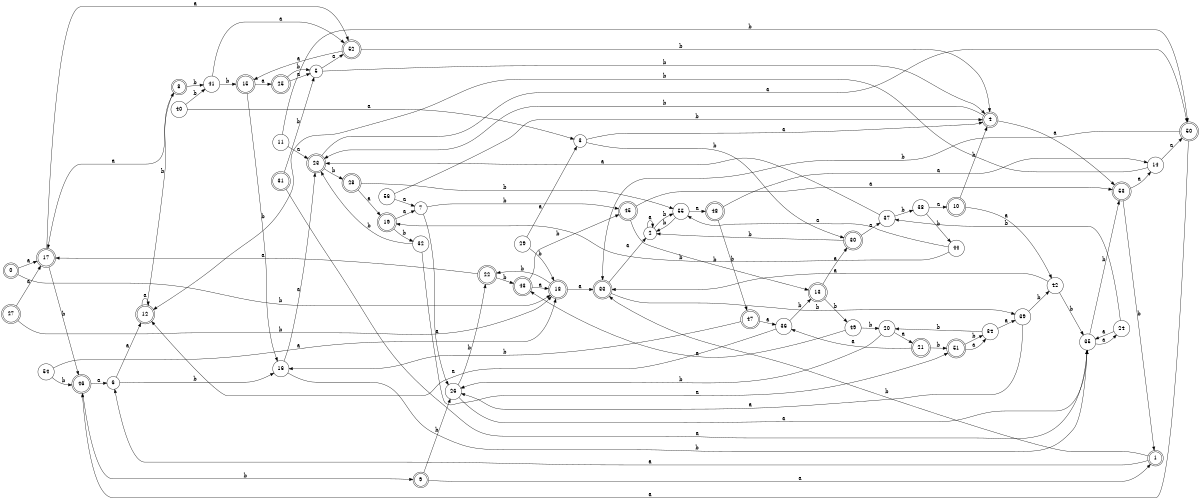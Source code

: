 digraph n46_10 {
__start0 [label="" shape="none"];

rankdir=LR;
size="8,5";

s0 [style="rounded,filled", color="black", fillcolor="white" shape="doublecircle", label="0"];
s1 [style="rounded,filled", color="black", fillcolor="white" shape="doublecircle", label="1"];
s2 [style="filled", color="black", fillcolor="white" shape="circle", label="2"];
s3 [style="filled", color="black", fillcolor="white" shape="circle", label="3"];
s4 [style="rounded,filled", color="black", fillcolor="white" shape="doublecircle", label="4"];
s5 [style="filled", color="black", fillcolor="white" shape="circle", label="5"];
s6 [style="filled", color="black", fillcolor="white" shape="circle", label="6"];
s7 [style="filled", color="black", fillcolor="white" shape="circle", label="7"];
s8 [style="rounded,filled", color="black", fillcolor="white" shape="doublecircle", label="8"];
s9 [style="rounded,filled", color="black", fillcolor="white" shape="doublecircle", label="9"];
s10 [style="rounded,filled", color="black", fillcolor="white" shape="doublecircle", label="10"];
s11 [style="filled", color="black", fillcolor="white" shape="circle", label="11"];
s12 [style="rounded,filled", color="black", fillcolor="white" shape="doublecircle", label="12"];
s13 [style="rounded,filled", color="black", fillcolor="white" shape="doublecircle", label="13"];
s14 [style="filled", color="black", fillcolor="white" shape="circle", label="14"];
s15 [style="rounded,filled", color="black", fillcolor="white" shape="doublecircle", label="15"];
s16 [style="filled", color="black", fillcolor="white" shape="circle", label="16"];
s17 [style="rounded,filled", color="black", fillcolor="white" shape="doublecircle", label="17"];
s18 [style="rounded,filled", color="black", fillcolor="white" shape="doublecircle", label="18"];
s19 [style="rounded,filled", color="black", fillcolor="white" shape="doublecircle", label="19"];
s20 [style="filled", color="black", fillcolor="white" shape="circle", label="20"];
s21 [style="rounded,filled", color="black", fillcolor="white" shape="doublecircle", label="21"];
s22 [style="rounded,filled", color="black", fillcolor="white" shape="doublecircle", label="22"];
s23 [style="rounded,filled", color="black", fillcolor="white" shape="doublecircle", label="23"];
s24 [style="filled", color="black", fillcolor="white" shape="circle", label="24"];
s25 [style="rounded,filled", color="black", fillcolor="white" shape="doublecircle", label="25"];
s26 [style="filled", color="black", fillcolor="white" shape="circle", label="26"];
s27 [style="rounded,filled", color="black", fillcolor="white" shape="doublecircle", label="27"];
s28 [style="rounded,filled", color="black", fillcolor="white" shape="doublecircle", label="28"];
s29 [style="filled", color="black", fillcolor="white" shape="circle", label="29"];
s30 [style="rounded,filled", color="black", fillcolor="white" shape="doublecircle", label="30"];
s31 [style="rounded,filled", color="black", fillcolor="white" shape="doublecircle", label="31"];
s32 [style="filled", color="black", fillcolor="white" shape="circle", label="32"];
s33 [style="rounded,filled", color="black", fillcolor="white" shape="doublecircle", label="33"];
s34 [style="filled", color="black", fillcolor="white" shape="circle", label="34"];
s35 [style="filled", color="black", fillcolor="white" shape="circle", label="35"];
s36 [style="filled", color="black", fillcolor="white" shape="circle", label="36"];
s37 [style="filled", color="black", fillcolor="white" shape="circle", label="37"];
s38 [style="filled", color="black", fillcolor="white" shape="circle", label="38"];
s39 [style="filled", color="black", fillcolor="white" shape="circle", label="39"];
s40 [style="filled", color="black", fillcolor="white" shape="circle", label="40"];
s41 [style="filled", color="black", fillcolor="white" shape="circle", label="41"];
s42 [style="filled", color="black", fillcolor="white" shape="circle", label="42"];
s43 [style="rounded,filled", color="black", fillcolor="white" shape="doublecircle", label="43"];
s44 [style="filled", color="black", fillcolor="white" shape="circle", label="44"];
s45 [style="rounded,filled", color="black", fillcolor="white" shape="doublecircle", label="45"];
s46 [style="rounded,filled", color="black", fillcolor="white" shape="doublecircle", label="46"];
s47 [style="rounded,filled", color="black", fillcolor="white" shape="doublecircle", label="47"];
s48 [style="rounded,filled", color="black", fillcolor="white" shape="doublecircle", label="48"];
s49 [style="filled", color="black", fillcolor="white" shape="circle", label="49"];
s50 [style="rounded,filled", color="black", fillcolor="white" shape="doublecircle", label="50"];
s51 [style="rounded,filled", color="black", fillcolor="white" shape="doublecircle", label="51"];
s52 [style="rounded,filled", color="black", fillcolor="white" shape="doublecircle", label="52"];
s53 [style="rounded,filled", color="black", fillcolor="white" shape="doublecircle", label="53"];
s54 [style="filled", color="black", fillcolor="white" shape="circle", label="54"];
s55 [style="filled", color="black", fillcolor="white" shape="circle", label="55"];
s56 [style="filled", color="black", fillcolor="white" shape="circle", label="56"];
s0 -> s17 [label="a"];
s0 -> s18 [label="b"];
s1 -> s6 [label="a"];
s1 -> s33 [label="b"];
s2 -> s2 [label="a"];
s2 -> s55 [label="b"];
s3 -> s4 [label="a"];
s3 -> s30 [label="b"];
s4 -> s53 [label="a"];
s4 -> s23 [label="b"];
s5 -> s52 [label="a"];
s5 -> s4 [label="b"];
s6 -> s12 [label="a"];
s6 -> s16 [label="b"];
s7 -> s26 [label="a"];
s7 -> s45 [label="b"];
s8 -> s17 [label="a"];
s8 -> s41 [label="b"];
s9 -> s1 [label="a"];
s9 -> s26 [label="b"];
s10 -> s42 [label="a"];
s10 -> s4 [label="b"];
s11 -> s23 [label="a"];
s11 -> s50 [label="b"];
s12 -> s12 [label="a"];
s12 -> s8 [label="b"];
s13 -> s30 [label="a"];
s13 -> s49 [label="b"];
s14 -> s50 [label="a"];
s14 -> s12 [label="b"];
s15 -> s25 [label="a"];
s15 -> s16 [label="b"];
s16 -> s23 [label="a"];
s16 -> s35 [label="b"];
s17 -> s52 [label="a"];
s17 -> s46 [label="b"];
s18 -> s33 [label="a"];
s18 -> s22 [label="b"];
s19 -> s7 [label="a"];
s19 -> s32 [label="b"];
s20 -> s21 [label="a"];
s20 -> s26 [label="b"];
s21 -> s36 [label="a"];
s21 -> s51 [label="b"];
s22 -> s17 [label="a"];
s22 -> s43 [label="b"];
s23 -> s50 [label="a"];
s23 -> s28 [label="b"];
s24 -> s35 [label="a"];
s24 -> s37 [label="b"];
s25 -> s5 [label="a"];
s25 -> s5 [label="b"];
s26 -> s35 [label="a"];
s26 -> s22 [label="b"];
s27 -> s17 [label="a"];
s27 -> s18 [label="b"];
s28 -> s19 [label="a"];
s28 -> s55 [label="b"];
s29 -> s3 [label="a"];
s29 -> s18 [label="b"];
s30 -> s37 [label="a"];
s30 -> s2 [label="b"];
s31 -> s35 [label="a"];
s31 -> s5 [label="b"];
s32 -> s51 [label="a"];
s32 -> s23 [label="b"];
s33 -> s2 [label="a"];
s33 -> s39 [label="b"];
s34 -> s39 [label="a"];
s34 -> s20 [label="b"];
s35 -> s24 [label="a"];
s35 -> s53 [label="b"];
s36 -> s12 [label="a"];
s36 -> s13 [label="b"];
s37 -> s23 [label="a"];
s37 -> s38 [label="b"];
s38 -> s10 [label="a"];
s38 -> s44 [label="b"];
s39 -> s26 [label="a"];
s39 -> s42 [label="b"];
s40 -> s3 [label="a"];
s40 -> s41 [label="b"];
s41 -> s52 [label="a"];
s41 -> s15 [label="b"];
s42 -> s33 [label="a"];
s42 -> s35 [label="b"];
s43 -> s18 [label="a"];
s43 -> s45 [label="b"];
s44 -> s55 [label="a"];
s44 -> s19 [label="b"];
s45 -> s53 [label="a"];
s45 -> s13 [label="b"];
s46 -> s6 [label="a"];
s46 -> s9 [label="b"];
s47 -> s36 [label="a"];
s47 -> s16 [label="b"];
s48 -> s14 [label="a"];
s48 -> s47 [label="b"];
s49 -> s43 [label="a"];
s49 -> s20 [label="b"];
s50 -> s46 [label="a"];
s50 -> s33 [label="b"];
s51 -> s34 [label="a"];
s51 -> s34 [label="b"];
s52 -> s15 [label="a"];
s52 -> s4 [label="b"];
s53 -> s14 [label="a"];
s53 -> s1 [label="b"];
s54 -> s18 [label="a"];
s54 -> s46 [label="b"];
s55 -> s48 [label="a"];
s55 -> s2 [label="b"];
s56 -> s7 [label="a"];
s56 -> s4 [label="b"];

}
